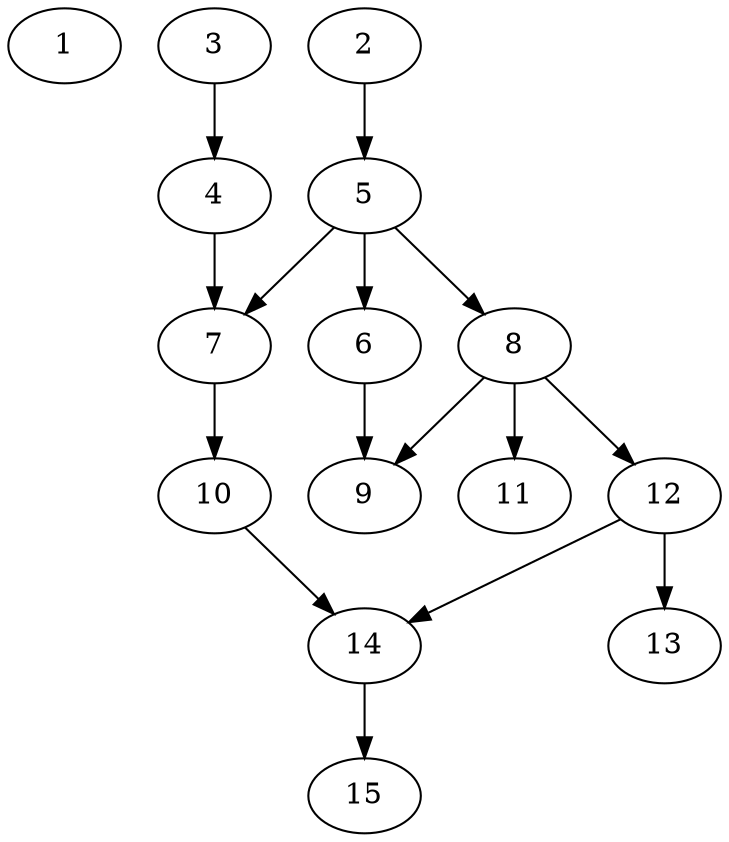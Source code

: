 // DAG automatically generated by daggen at Tue Aug  6 16:26:17 2019
// ./daggen --dot -n 15 --ccr 0.4 --fat 0.5 --regular 0.5 --density 0.6 --mindata 5242880 --maxdata 52428800 
digraph G {
  1 [size="126131200", alpha="0.03", expect_size="50452480"] 
  2 [size="14888960", alpha="0.19", expect_size="5955584"] 
  2 -> 5 [size ="5955584"]
  3 [size="45460480", alpha="0.17", expect_size="18184192"] 
  3 -> 4 [size ="18184192"]
  4 [size="48043520", alpha="0.18", expect_size="19217408"] 
  4 -> 7 [size ="19217408"]
  5 [size="64816640", alpha="0.06", expect_size="25926656"] 
  5 -> 6 [size ="25926656"]
  5 -> 7 [size ="25926656"]
  5 -> 8 [size ="25926656"]
  6 [size="24268800", alpha="0.15", expect_size="9707520"] 
  6 -> 9 [size ="9707520"]
  7 [size="102430720", alpha="0.07", expect_size="40972288"] 
  7 -> 10 [size ="40972288"]
  8 [size="56458240", alpha="0.05", expect_size="22583296"] 
  8 -> 9 [size ="22583296"]
  8 -> 11 [size ="22583296"]
  8 -> 12 [size ="22583296"]
  9 [size="64744960", alpha="0.14", expect_size="25897984"] 
  10 [size="37987840", alpha="0.18", expect_size="15195136"] 
  10 -> 14 [size ="15195136"]
  11 [size="108446720", alpha="0.19", expect_size="43378688"] 
  12 [size="126074880", alpha="0.03", expect_size="50429952"] 
  12 -> 13 [size ="50429952"]
  12 -> 14 [size ="50429952"]
  13 [size="122915840", alpha="0.07", expect_size="49166336"] 
  14 [size="104716800", alpha="0.20", expect_size="41886720"] 
  14 -> 15 [size ="41886720"]
  15 [size="90872320", alpha="0.05", expect_size="36348928"] 
}
